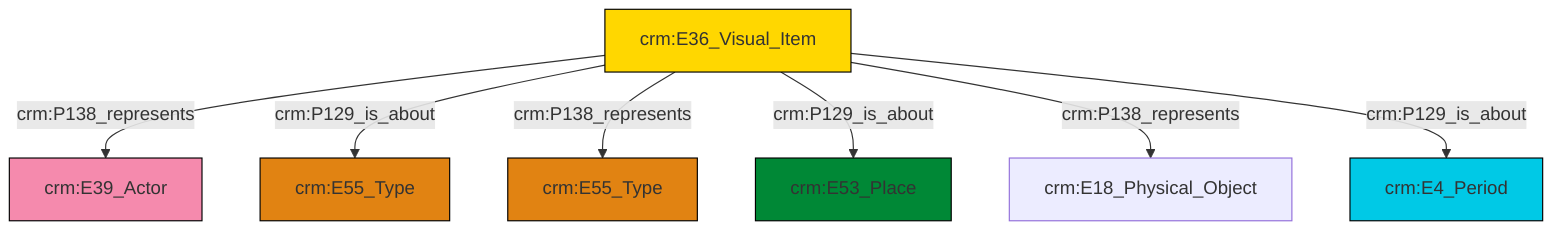 graph TD
classDef Literal fill:#f2f2f2,stroke:#000000;
classDef CRM_Entity fill:#FFFFFF,stroke:#000000;
classDef Temporal_Entity fill:#00C9E6, stroke:#000000;
classDef Type fill:#E18312, stroke:#000000;
classDef Time-Span fill:#2C9C91, stroke:#000000;
classDef Appellation fill:#FFEB7F, stroke:#000000;
classDef Place fill:#008836, stroke:#000000;
classDef Persistent_Item fill:#B266B2, stroke:#000000;
classDef Conceptual_Object fill:#FFD700, stroke:#000000;
classDef Physical_Thing fill:#D2B48C, stroke:#000000;
classDef Actor fill:#f58aad, stroke:#000000;
classDef PC_Classes fill:#4ce600, stroke:#000000;
classDef Multi fill:#cccccc,stroke:#000000;

6["crm:E36_Visual_Item"]:::Conceptual_Object -->|crm:P138_represents| 7["crm:E39_Actor"]:::Actor
6["crm:E36_Visual_Item"]:::Conceptual_Object -->|crm:P129_is_about| 8["crm:E55_Type"]:::Type
6["crm:E36_Visual_Item"]:::Conceptual_Object -->|crm:P138_represents| 2["crm:E55_Type"]:::Type
6["crm:E36_Visual_Item"]:::Conceptual_Object -->|crm:P129_is_about| 9["crm:E53_Place"]:::Place
6["crm:E36_Visual_Item"]:::Conceptual_Object -->|crm:P138_represents| 0["crm:E18_Physical_Object"]:::Default
6["crm:E36_Visual_Item"]:::Conceptual_Object -->|crm:P129_is_about| 4["crm:E4_Period"]:::Temporal_Entity